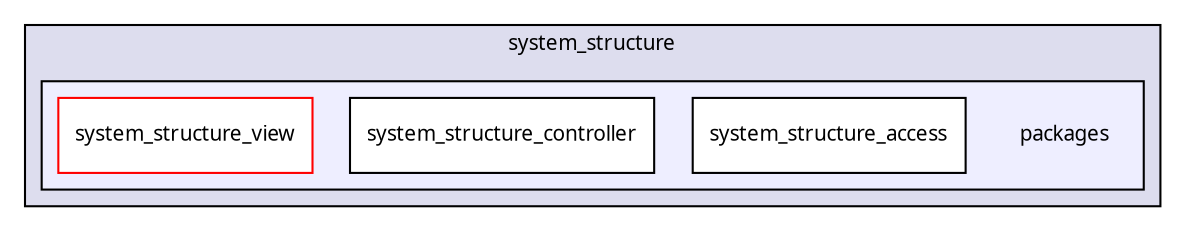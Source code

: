 digraph "packages/system_structure/packages/" {
  compound=true
  node [ fontsize="10", fontname="FreeSans.ttf"];
  edge [ labelfontsize="10", labelfontname="FreeSans.ttf"];
  subgraph clusterdir_57f658e2fe4e92c1b9508cb908e0bab5 {
    graph [ bgcolor="#ddddee", pencolor="black", label="system_structure" fontname="FreeSans.ttf", fontsize="10", URL="dir_57f658e2fe4e92c1b9508cb908e0bab5.html"]
  subgraph clusterdir_5ef9c362f63f204f34b2aea1aef0a0fe {
    graph [ bgcolor="#eeeeff", pencolor="black", label="" URL="dir_5ef9c362f63f204f34b2aea1aef0a0fe.html"];
    dir_5ef9c362f63f204f34b2aea1aef0a0fe [shape=plaintext label="packages"];
    dir_b93ffb9f7c4725993f74bff744565289 [shape=box label="system_structure_access" color="black" fillcolor="white" style="filled" URL="dir_b93ffb9f7c4725993f74bff744565289.html"];
    dir_5cf561dc41854bf590beb3a93247dff9 [shape=box label="system_structure_controller" color="black" fillcolor="white" style="filled" URL="dir_5cf561dc41854bf590beb3a93247dff9.html"];
    dir_1fd5e94337f84d9b72f33039b94bf5bd [shape=box label="system_structure_view" color="red" fillcolor="white" style="filled" URL="dir_1fd5e94337f84d9b72f33039b94bf5bd.html"];
  }
  }
}
